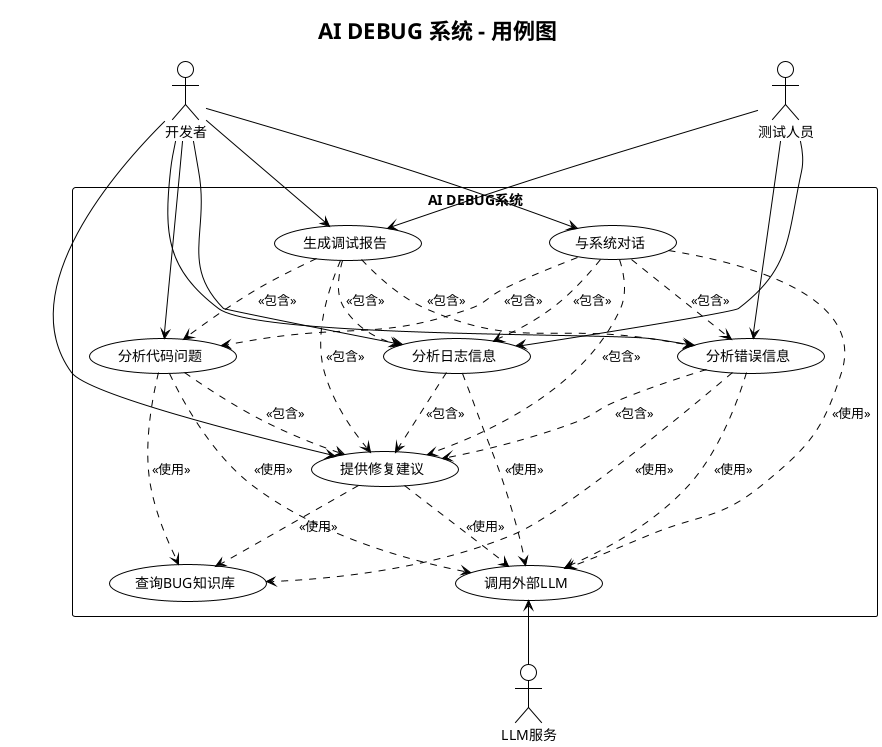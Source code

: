 @startuml use_case
!theme plain

title AI DEBUG 系统 - 用例图

actor 开发者
actor 测试人员
actor "LLM服务" as LLM

rectangle "AI DEBUG系统" {
  usecase "分析错误信息" as UC1
  usecase "分析代码问题" as UC2
  usecase "分析日志信息" as UC3
  usecase "提供修复建议" as UC4
  usecase "生成调试报告" as UC5
  usecase "与系统对话" as UC6
  usecase "调用外部LLM" as UC7
  usecase "查询BUG知识库" as UC8
}

开发者 --> UC1
开发者 --> UC2
开发者 --> UC3
开发者 --> UC4
开发者 --> UC5
开发者 --> UC6

测试人员 --> UC1
测试人员 --> UC3
测试人员 --> UC5

UC1 ..> UC4 : <<包含>>
UC2 ..> UC4 : <<包含>>
UC3 ..> UC4 : <<包含>>

UC5 ..> UC1 : <<包含>>
UC5 ..> UC2 : <<包含>>
UC5 ..> UC3 : <<包含>>
UC5 ..> UC4 : <<包含>>

UC6 ..> UC1 : <<包含>>
UC6 ..> UC2 : <<包含>>
UC6 ..> UC3 : <<包含>>
UC6 ..> UC4 : <<包含>>

UC7 <-- LLM
UC1 ..> UC7 : <<使用>>
UC2 ..> UC7 : <<使用>>
UC3 ..> UC7 : <<使用>>
UC4 ..> UC7 : <<使用>>
UC6 ..> UC7 : <<使用>>

UC1 ..> UC8 : <<使用>>
UC2 ..> UC8 : <<使用>>
UC4 ..> UC8 : <<使用>>

@enduml
